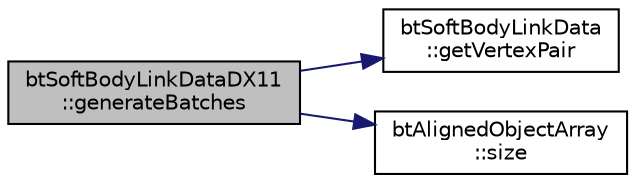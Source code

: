 digraph "btSoftBodyLinkDataDX11::generateBatches"
{
  edge [fontname="Helvetica",fontsize="10",labelfontname="Helvetica",labelfontsize="10"];
  node [fontname="Helvetica",fontsize="10",shape=record];
  rankdir="LR";
  Node1 [label="btSoftBodyLinkDataDX11\l::generateBatches",height=0.2,width=0.4,color="black", fillcolor="grey75", style="filled", fontcolor="black"];
  Node1 -> Node2 [color="midnightblue",fontsize="10",style="solid",fontname="Helvetica"];
  Node2 [label="btSoftBodyLinkData\l::getVertexPair",height=0.2,width=0.4,color="black", fillcolor="white", style="filled",URL="$classbt_soft_body_link_data.html#ab0e3a69e9aec84ed318b3a3d17f57051"];
  Node1 -> Node3 [color="midnightblue",fontsize="10",style="solid",fontname="Helvetica"];
  Node3 [label="btAlignedObjectArray\l::size",height=0.2,width=0.4,color="black", fillcolor="white", style="filled",URL="$classbt_aligned_object_array.html#a6bdd14c7599ecb95e8d83dd5a715f9b7",tooltip="return the number of elements in the array "];
}
